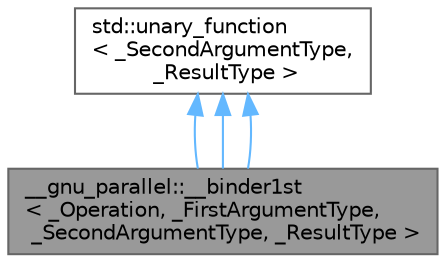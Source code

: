 digraph "__gnu_parallel::__binder1st&lt; _Operation, _FirstArgumentType, _SecondArgumentType, _ResultType &gt;"
{
 // LATEX_PDF_SIZE
  bgcolor="transparent";
  edge [fontname=Helvetica,fontsize=10,labelfontname=Helvetica,labelfontsize=10];
  node [fontname=Helvetica,fontsize=10,shape=box,height=0.2,width=0.4];
  Node1 [id="Node000001",label="__gnu_parallel::__binder1st\l\< _Operation, _FirstArgumentType,\l _SecondArgumentType, _ResultType \>",height=0.2,width=0.4,color="gray40", fillcolor="grey60", style="filled", fontcolor="black",tooltip="Similar to std::binder1st, but giving the argument types explicitly."];
  Node2 -> Node1 [id="edge7_Node000001_Node000002",dir="back",color="steelblue1",style="solid",tooltip=" "];
  Node2 [id="Node000002",label="std::unary_function\l\< _SecondArgumentType,\l _ResultType \>",height=0.2,width=0.4,color="gray40", fillcolor="white", style="filled",tooltip=" "];
  Node2 -> Node1 [id="edge8_Node000001_Node000002",dir="back",color="steelblue1",style="solid",tooltip=" "];
  Node2 -> Node1 [id="edge9_Node000001_Node000002",dir="back",color="steelblue1",style="solid",tooltip=" "];
}
